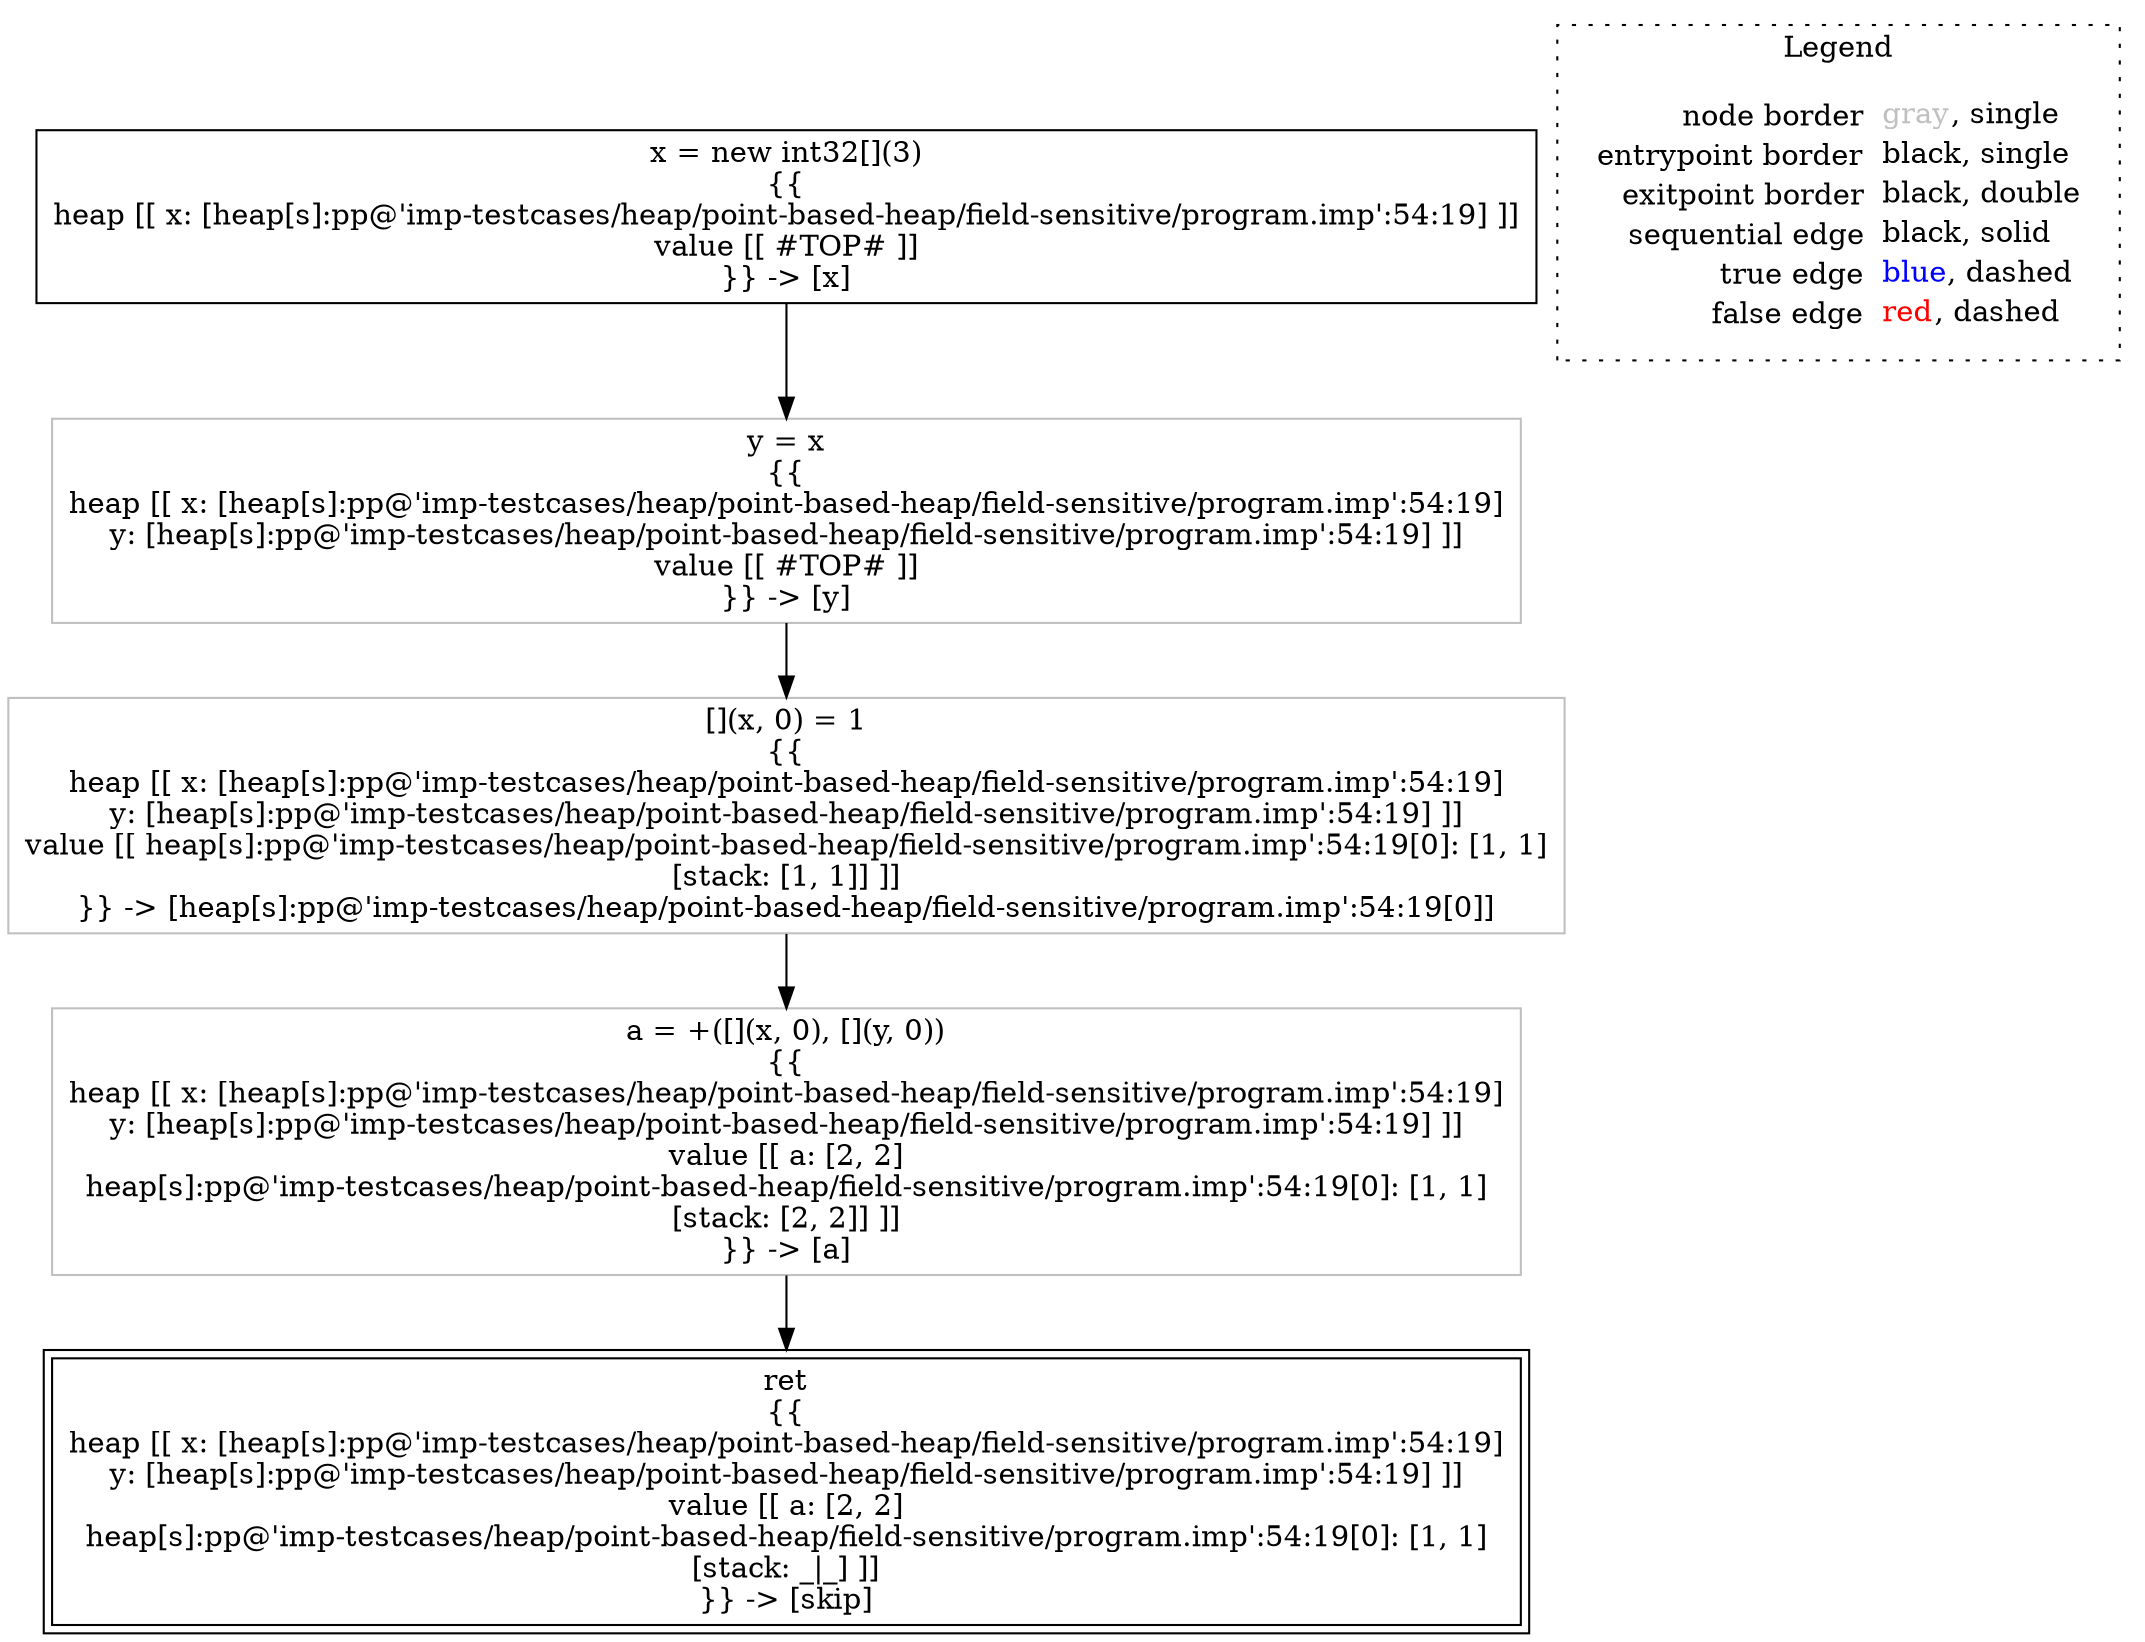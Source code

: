 digraph {
	"node0" [shape="rect",color="black",label=<x = new int32[](3)<BR/>{{<BR/>heap [[ x: [heap[s]:pp@'imp-testcases/heap/point-based-heap/field-sensitive/program.imp':54:19] ]]<BR/>value [[ #TOP# ]]<BR/>}} -&gt; [x]>];
	"node1" [shape="rect",color="gray",label=<[](x, 0) = 1<BR/>{{<BR/>heap [[ x: [heap[s]:pp@'imp-testcases/heap/point-based-heap/field-sensitive/program.imp':54:19]<BR/>y: [heap[s]:pp@'imp-testcases/heap/point-based-heap/field-sensitive/program.imp':54:19] ]]<BR/>value [[ heap[s]:pp@'imp-testcases/heap/point-based-heap/field-sensitive/program.imp':54:19[0]: [1, 1]<BR/>[stack: [1, 1]] ]]<BR/>}} -&gt; [heap[s]:pp@'imp-testcases/heap/point-based-heap/field-sensitive/program.imp':54:19[0]]>];
	"node2" [shape="rect",color="gray",label=<a = +([](x, 0), [](y, 0))<BR/>{{<BR/>heap [[ x: [heap[s]:pp@'imp-testcases/heap/point-based-heap/field-sensitive/program.imp':54:19]<BR/>y: [heap[s]:pp@'imp-testcases/heap/point-based-heap/field-sensitive/program.imp':54:19] ]]<BR/>value [[ a: [2, 2]<BR/>heap[s]:pp@'imp-testcases/heap/point-based-heap/field-sensitive/program.imp':54:19[0]: [1, 1]<BR/>[stack: [2, 2]] ]]<BR/>}} -&gt; [a]>];
	"node3" [shape="rect",color="black",peripheries="2",label=<ret<BR/>{{<BR/>heap [[ x: [heap[s]:pp@'imp-testcases/heap/point-based-heap/field-sensitive/program.imp':54:19]<BR/>y: [heap[s]:pp@'imp-testcases/heap/point-based-heap/field-sensitive/program.imp':54:19] ]]<BR/>value [[ a: [2, 2]<BR/>heap[s]:pp@'imp-testcases/heap/point-based-heap/field-sensitive/program.imp':54:19[0]: [1, 1]<BR/>[stack: _|_] ]]<BR/>}} -&gt; [skip]>];
	"node4" [shape="rect",color="gray",label=<y = x<BR/>{{<BR/>heap [[ x: [heap[s]:pp@'imp-testcases/heap/point-based-heap/field-sensitive/program.imp':54:19]<BR/>y: [heap[s]:pp@'imp-testcases/heap/point-based-heap/field-sensitive/program.imp':54:19] ]]<BR/>value [[ #TOP# ]]<BR/>}} -&gt; [y]>];
	"node1" -> "node2" [color="black"];
	"node2" -> "node3" [color="black"];
	"node4" -> "node1" [color="black"];
	"node0" -> "node4" [color="black"];
subgraph cluster_legend {
	label="Legend";
	style=dotted;
	node [shape=plaintext];
	"legend" [label=<<table border="0" cellpadding="2" cellspacing="0" cellborder="0"><tr><td align="right">node border&nbsp;</td><td align="left"><font color="gray">gray</font>, single</td></tr><tr><td align="right">entrypoint border&nbsp;</td><td align="left"><font color="black">black</font>, single</td></tr><tr><td align="right">exitpoint border&nbsp;</td><td align="left"><font color="black">black</font>, double</td></tr><tr><td align="right">sequential edge&nbsp;</td><td align="left"><font color="black">black</font>, solid</td></tr><tr><td align="right">true edge&nbsp;</td><td align="left"><font color="blue">blue</font>, dashed</td></tr><tr><td align="right">false edge&nbsp;</td><td align="left"><font color="red">red</font>, dashed</td></tr></table>>];
}

}

